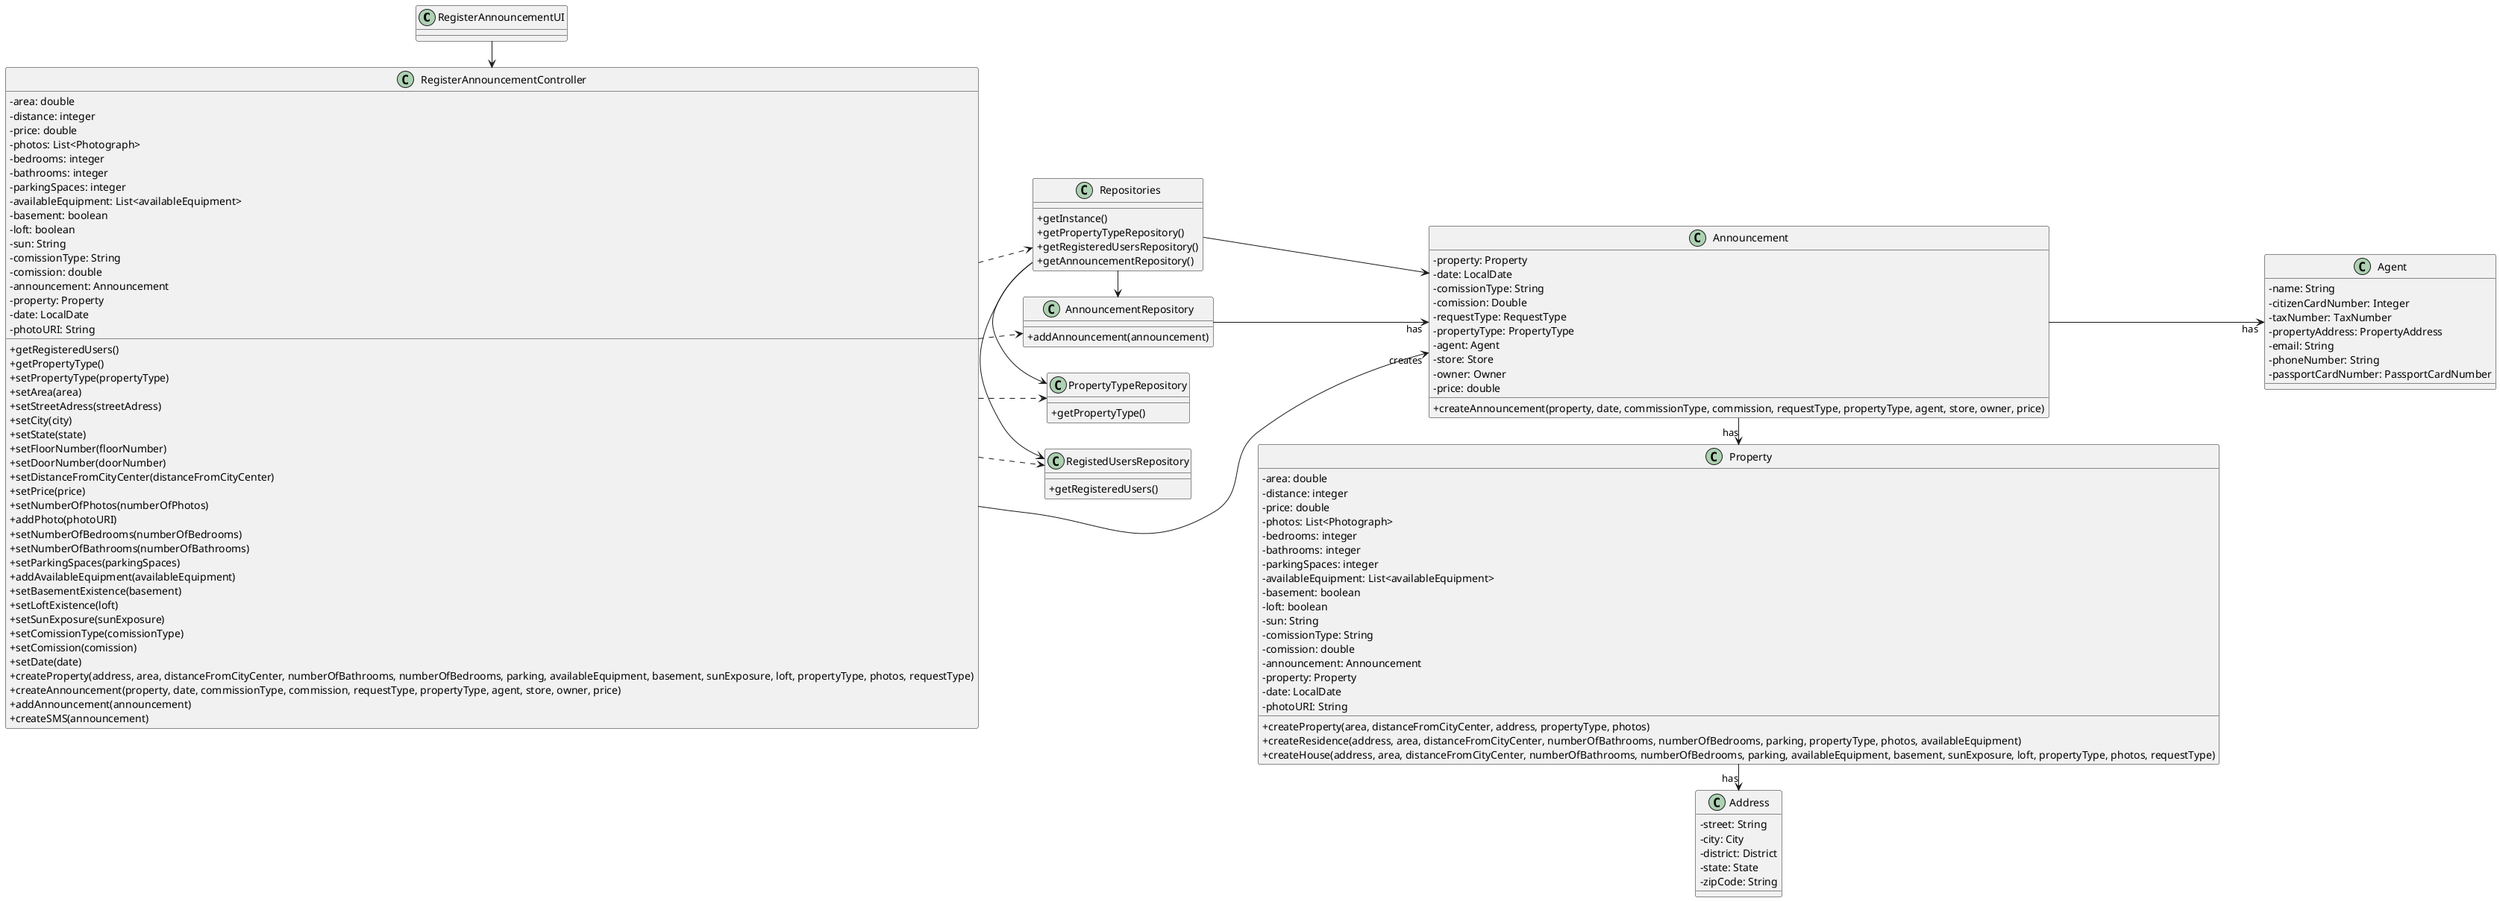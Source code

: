 @startuml
'skinparam monochrome true
skinparam packageStyle rectangle
skinparam shadowing false
skinparam linetype polyline
skinparam linetype orto

skinparam classAttributeIconSize 0

left to right direction

class RegisterAnnouncementUI

class RegisterAnnouncementController
{
    -area: double
    -distance: integer
    -price: double
    -photos: List<Photograph>
    -bedrooms: integer
    -bathrooms: integer
    -parkingSpaces: integer
    -availableEquipment: List<availableEquipment>
    -basement: boolean
    -loft: boolean
    -sun: String
    -comissionType: String
    -comission: double
    -announcement: Announcement
    -property: Property
    -date: LocalDate
    -photoURI: String
    +getRegisteredUsers()
    +getPropertyType()
    +setPropertyType(propertyType)
    +setArea(area)
    +setStreetAdress(streetAdress)
    +setCity(city)
    +setState(state)
    +setFloorNumber(floorNumber)
    +setDoorNumber(doorNumber)
    +setDistanceFromCityCenter(distanceFromCityCenter)
    +setPrice(price)
    +setNumberOfPhotos(numberOfPhotos)
    +addPhoto(photoURI)
    +setNumberOfBedrooms(numberOfBedrooms)
    +setNumberOfBathrooms(numberOfBathrooms)
    +setParkingSpaces(parkingSpaces)
    +addAvailableEquipment(availableEquipment)
    +setBasementExistence(basement)
    +setLoftExistence(loft)
    +setSunExposure(sunExposure)
    +setComissionType(comissionType)
    +setComission(comission)
    +setDate(date)
    +createProperty(address, area, distanceFromCityCenter, numberOfBathrooms, numberOfBedrooms, parking, availableEquipment, basement, sunExposure, loft, propertyType, photos, requestType)
    +createAnnouncement(property, date, commissionType, commission, requestType, propertyType, agent, store, owner, price)
    +addAnnouncement(announcement)
    +createSMS(announcement)
}

class Repositories
{
    +getInstance()
    +getPropertyTypeRepository()
    +getRegisteredUsersRepository()
    +getAnnouncementRepository()
}

class PropertyTypeRepository
{
    +getPropertyType()
}

class RegistedUsersRepository
{
    +getRegisteredUsers()
}

class Announcement
{
    -property: Property
    -date: LocalDate
    -comissionType: String
    -comission: Double
    -requestType: RequestType
    -propertyType: PropertyType
    -agent: Agent
    -store: Store
    -owner: Owner
    -price: double
    +createAnnouncement(property, date, commissionType, commission, requestType, propertyType, agent, store, owner, price)
}

class Agent
{
    -name: String
    -citizenCardNumber: Integer
    -taxNumber: TaxNumber
    -propertyAddress: PropertyAddress
    -email: String
    -phoneNumber: String
    -passportCardNumber: PassportCardNumber
}

Class Address
{
    -street: String
    -city: City
    -district: District
    -state: State
    -zipCode: String
}

class AnnouncementRepository
{
    +addAnnouncement(announcement)
}

class Property
{
    -area: double
    -distance: integer
    -price: double
    -photos: List<Photograph>
    -bedrooms: integer
    -bathrooms: integer
    -parkingSpaces: integer
    -availableEquipment: List<availableEquipment>
    -basement: boolean
    -loft: boolean
    -sun: String
    -comissionType: String
    -comission: double
    -announcement: Announcement
    -property: Property
    -date: LocalDate
    -photoURI: String
    +createProperty(area, distanceFromCityCenter, address, propertyType, photos)
    +createResidence(address, area, distanceFromCityCenter, numberOfBathrooms, numberOfBedrooms, parking, propertyType, photos, availableEquipment)
    +createHouse(address, area, distanceFromCityCenter, numberOfBathrooms, numberOfBedrooms, parking, availableEquipment, basement, sunExposure, loft, propertyType, photos, requestType)

}



RegisterAnnouncementUI -> RegisterAnnouncementController
RegisterAnnouncementController .> Repositories
Repositories -> Announcement
Repositories -> RegistedUsersRepository
Repositories -> PropertyTypeRepository
Repositories -> AnnouncementRepository
RegisterAnnouncementController ---> "creates" Announcement
RegisterAnnouncementController ..> RegistedUsersRepository
RegisterAnnouncementController ..> PropertyTypeRepository
RegisterAnnouncementController ..> AnnouncementRepository
AnnouncementRepository -> "has" Announcement
Announcement -> "has" Property
Property -> "has" Address
Announcement --> "has" Agent
@enduml